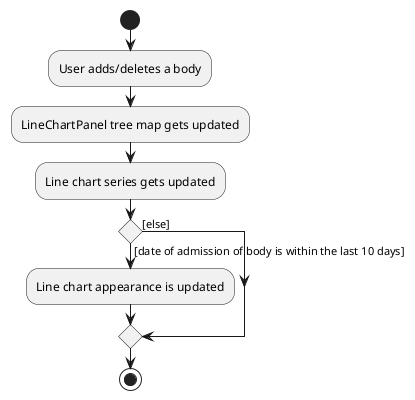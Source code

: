 @startuml
start
:User adds/deletes a body;

'Since the beta syntax does not support placing the condition outside the
'diamond we place it as the true branch instead.

:LineChartPanel tree map gets updated;

:Line chart series gets updated;

if () then ([date of admission of body is within the last 10 days])
    :Line chart appearance is updated;
else ([else])
endif
stop
@enduml
